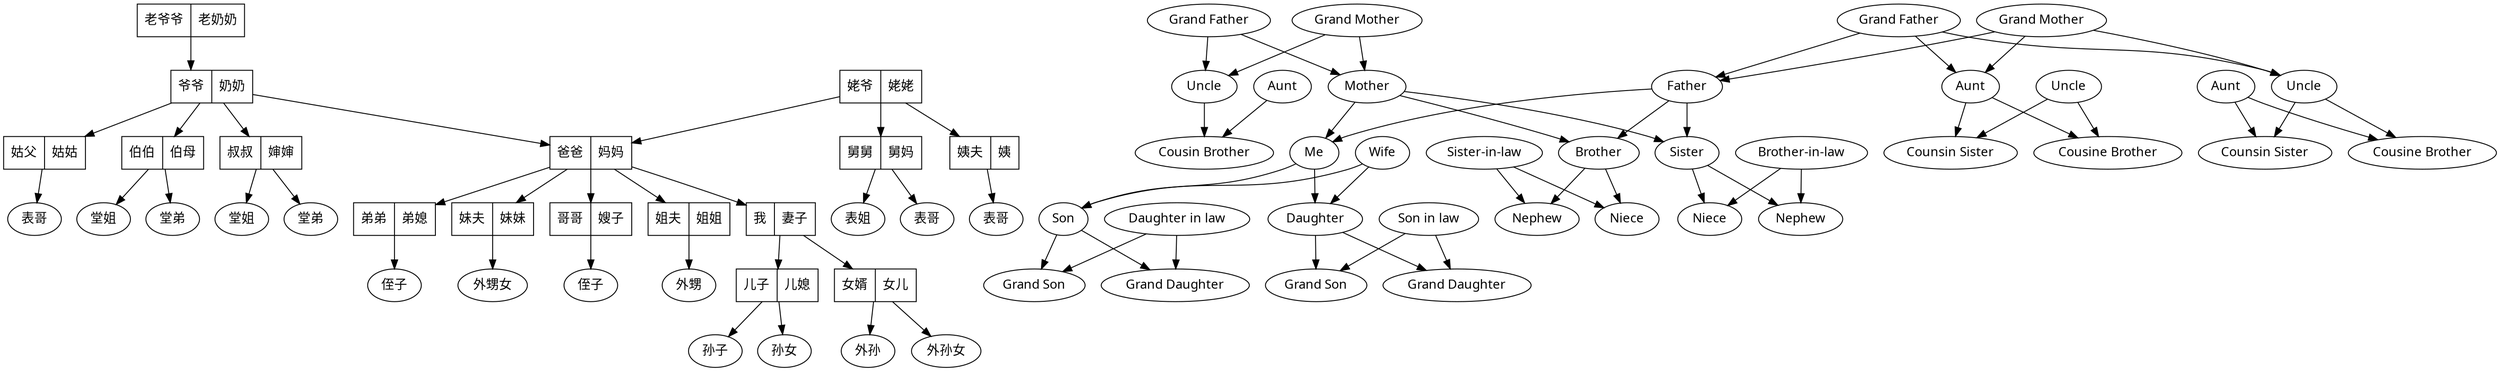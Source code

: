 digraph Tree{
    node[fontname="MICROSOFT YAHEI"]
    #rankdir="LR"
    老[shape=record label="<man> 老爷爷|<woman> 老奶奶" ]
    爷爷奶奶[shape=record label="<man> 爷爷 | <woman> 奶奶"]
    爸爸妈妈[shape=record label="<man> 爸爸 | <woman> 妈妈"]
    舅舅舅妈[shape=record label="<man> 舅舅 | <woman> 舅妈"]
    伯伯伯母[shape=record label="<man> 伯伯 | <woman> 伯母"]
    叔叔婶婶[shape=record label="<man> 叔叔 | <woman> 婶婶"]
    姑姑姑父[shape=record label="<man> 姑父 | <woman> 姑姑"]
    姥爷姥姥[shape=record label="<man> 姥爷 | <woman> 姥姥"]
    姨姨夫[shape=record label="<man> 姨夫 | <woman> 姨"]
    哥哥嫂子[shape=record label="<man> 哥哥 | <woman> 嫂子"]
    姐姐姐夫[shape=record label="<man> 姐夫 | <woman> 姐姐"]
    我妻子[shape=record label="<man> 我 | <woman> 妻子"]
    弟弟弟媳[shape=record label="<man> 弟弟 | <woman> 弟媳"]
    妹妹妹夫[shape=record label="<man> 妹夫 | <woman> 妹妹"]
    儿子儿媳[shape=record label="<man> 儿子 | <woman> 儿媳"]
    女儿女婿[shape=record label="<man> 女婿 | <woman> 女儿"]
    老->爷爷奶奶:man
    爸爸妈妈->{哥哥嫂子:man 姐姐姐夫:woman 弟弟弟媳:man 我妻子:man 妹妹妹夫:woman}
    爷爷奶奶->{伯伯伯母:man 叔叔婶婶:man 爸爸妈妈:man 姑姑姑父:woman}
    姥爷姥姥->{爸爸妈妈:woman 舅舅舅妈:man 姨姨夫:woman}
    舅舅舅妈->{表哥 表姐}
    伯伯伯母->{堂姐 堂弟}
    叔叔婶婶->{堂姐1[label=堂姐] 堂弟1[label=堂弟]}
    哥哥嫂子->侄子
    姐姐姐夫->外甥
    姨姨夫->{表哥2[label=表哥] }
    姑姑姑父->{表哥3 [label=表哥]}
    弟弟弟媳->{侄子2[label=侄子]}
    妹妹妹夫->外甥女
    我妻子->{儿子儿媳:man 女儿女婿:woman}
    儿子儿媳->{孙子 孙女}
    女儿女婿->{外孙 外孙女}

    GrandFather[label="Grand Father"]
    GrandMother[label="Grand Mother"]
    GrandFather2[label="Grand Father"]
    GrandMother2[label="Grand Mother"] 
    GrandFather->Father
    GrandMother->Father
    GrandFather2->Mother
    GrandMother2->Mother 
    Father->Me
    Father->Brother
    Father->Sister
    Mother->Me
    Mother->Brother
    Mother->Sister

    Uncle[label=Uncle]
    Aunt[label=Aunt]
    Uncle2[label=Uncle]
    Aunt2[label=Aunt]
    GrandFather->Uncle
    GrandMother->Uncle
    GrandFather->Aunt2
    GrandMother->Aunt2
    Uncle3[label=Uncle]
    Aunt3[label=Aunt]
    GrandFather2->Uncle3
    GrandMother2->Uncle3
    CousineBrother[label="Cousin Brother"]
    Uncle3->CousineBrother
    Aunt3->CousineBrother
    Niece[label=Niece]
    Nephew[label=Nephew]
    Niece2[label=Niece]
    Nephew2[label=Nephew]
    BrotherInLaw[label="Brother-in-law"]
    SisterInLaw[label="Sister-in-law"]
    Sister->Niece
    Sister->Nephew2
    BrotherInLaw->Niece
    BrotherInLaw->Nephew2
    SisterInLaw->Nephew
    SisterInLaw->Niece2
    Brother->Nephew
    Brother->Niece2
    CousineBrother2[label="Cousine Brother"]
    CousinSister2[label="Counsin Sister"]
    CousineBrother3[label="Cousine Brother"]
    CousinSister3[label="Counsin Sister"]
    Uncle->CousineBrother2
    Aunt->CousineBrother2
    Uncle2->CousineBrother3
    Aunt2->CousineBrother3
    Uncle->CousinSister2
    Aunt->CousinSister2
    Uncle2->CousinSister3
    Aunt2->CousinSister3
    Wife->Son
    Me->Son
    Me->Daughter
    Wife->Daughter
    DaughterInLaw[label="Daughter in law"]
    SonInLaw[label="Son in law"]
    GrandSon[label="Grand Son"]
    GrandDaughter[label="Grand Daughter"]
    GrandSon2[label="Grand Son"]
    GrandDaughter2[label="Grand Daughter"]
    Son->GrandSon
    DaughterInLaw->GrandSon
    Son->GrandDaughter
    DaughterInLaw->GrandDaughter
    Daughter->GrandSon2
    SonInLaw->GrandDaughter2
    Daughter->GrandDaughter2
    SonInLaw->GrandSon2

}
